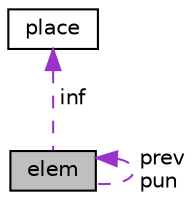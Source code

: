 digraph "elem"
{
 // LATEX_PDF_SIZE
  edge [fontname="Helvetica",fontsize="10",labelfontname="Helvetica",labelfontsize="10"];
  node [fontname="Helvetica",fontsize="10",shape=record];
  Node1 [label="elem",height=0.2,width=0.4,color="black", fillcolor="grey75", style="filled", fontcolor="black",tooltip=" "];
  Node2 -> Node1 [dir="back",color="darkorchid3",fontsize="10",style="dashed",label=" inf" ,fontname="Helvetica"];
  Node2 [label="place",height=0.2,width=0.4,color="black", fillcolor="white", style="filled",URL="$structplace.html",tooltip=" "];
  Node1 -> Node1 [dir="back",color="darkorchid3",fontsize="10",style="dashed",label=" prev\npun" ,fontname="Helvetica"];
}

